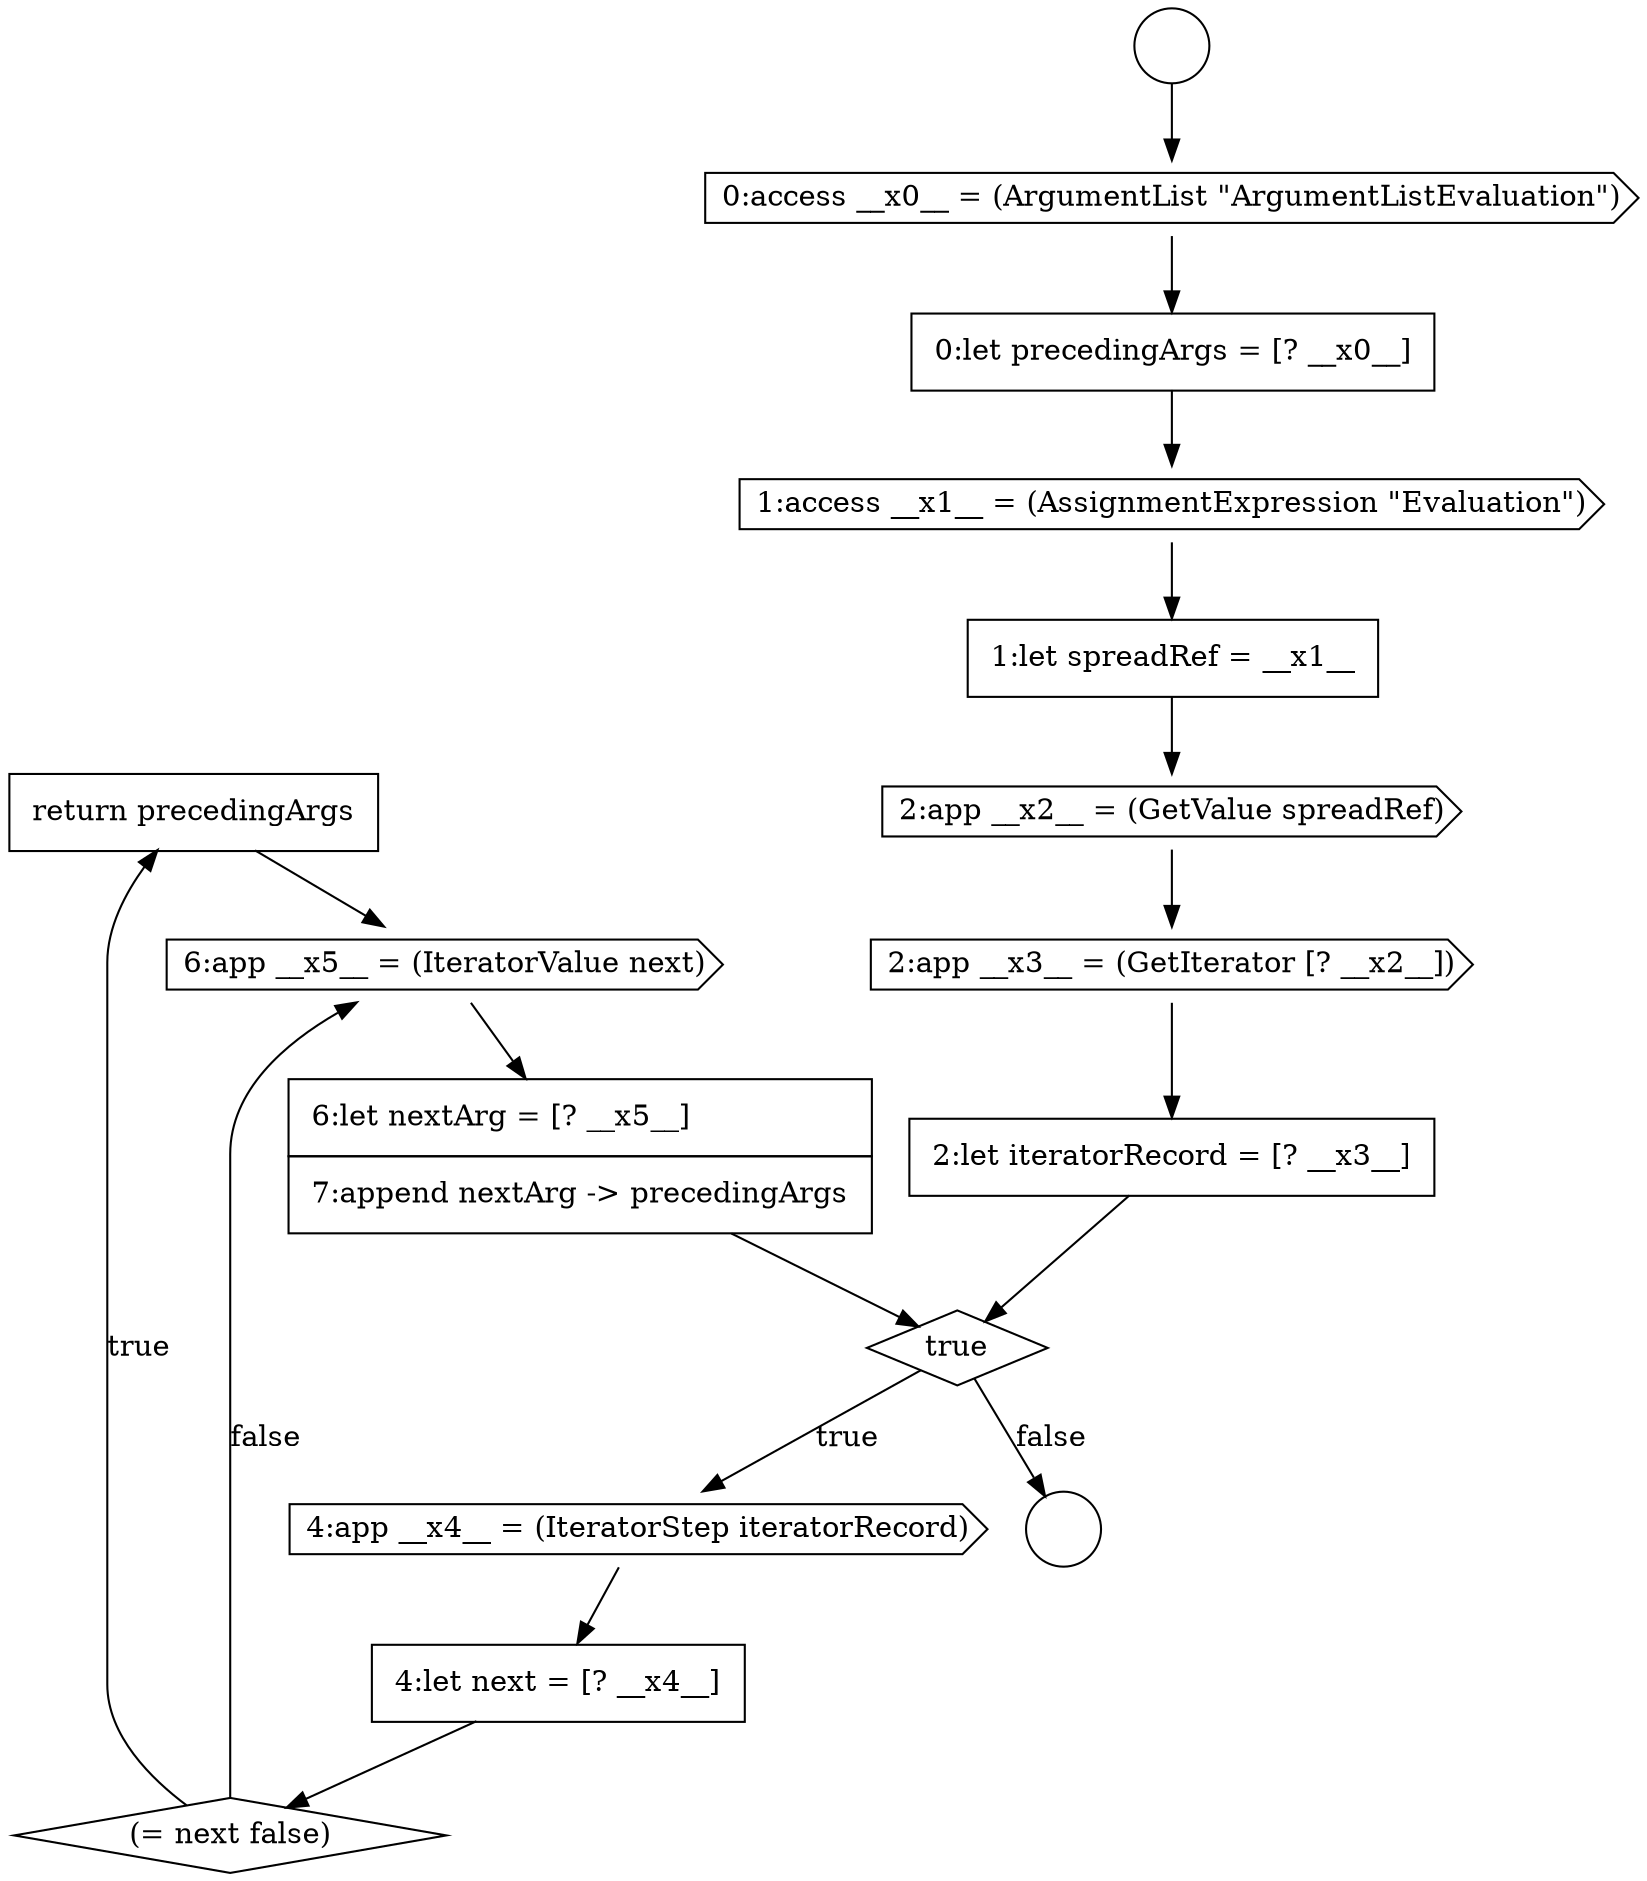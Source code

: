 digraph {
  node4824 [shape=none, margin=0, label=<<font color="black">
    <table border="0" cellborder="1" cellspacing="0" cellpadding="10">
      <tr><td align="left">return precedingArgs</td></tr>
    </table>
  </font>> color="black" fillcolor="white" style=filled]
  node4825 [shape=cds, label=<<font color="black">6:app __x5__ = (IteratorValue next)</font>> color="black" fillcolor="white" style=filled]
  node4821 [shape=cds, label=<<font color="black">4:app __x4__ = (IteratorStep iteratorRecord)</font>> color="black" fillcolor="white" style=filled]
  node4817 [shape=cds, label=<<font color="black">2:app __x2__ = (GetValue spreadRef)</font>> color="black" fillcolor="white" style=filled]
  node4814 [shape=none, margin=0, label=<<font color="black">
    <table border="0" cellborder="1" cellspacing="0" cellpadding="10">
      <tr><td align="left">0:let precedingArgs = [? __x0__]</td></tr>
    </table>
  </font>> color="black" fillcolor="white" style=filled]
  node4822 [shape=none, margin=0, label=<<font color="black">
    <table border="0" cellborder="1" cellspacing="0" cellpadding="10">
      <tr><td align="left">4:let next = [? __x4__]</td></tr>
    </table>
  </font>> color="black" fillcolor="white" style=filled]
  node4818 [shape=cds, label=<<font color="black">2:app __x3__ = (GetIterator [? __x2__])</font>> color="black" fillcolor="white" style=filled]
  node4819 [shape=none, margin=0, label=<<font color="black">
    <table border="0" cellborder="1" cellspacing="0" cellpadding="10">
      <tr><td align="left">2:let iteratorRecord = [? __x3__]</td></tr>
    </table>
  </font>> color="black" fillcolor="white" style=filled]
  node4823 [shape=diamond, label=<<font color="black">(= next false)</font>> color="black" fillcolor="white" style=filled]
  node4826 [shape=none, margin=0, label=<<font color="black">
    <table border="0" cellborder="1" cellspacing="0" cellpadding="10">
      <tr><td align="left">6:let nextArg = [? __x5__]</td></tr>
      <tr><td align="left">7:append nextArg -&gt; precedingArgs</td></tr>
    </table>
  </font>> color="black" fillcolor="white" style=filled]
  node4820 [shape=diamond, label=<<font color="black">true</font>> color="black" fillcolor="white" style=filled]
  node4815 [shape=cds, label=<<font color="black">1:access __x1__ = (AssignmentExpression &quot;Evaluation&quot;)</font>> color="black" fillcolor="white" style=filled]
  node4813 [shape=cds, label=<<font color="black">0:access __x0__ = (ArgumentList &quot;ArgumentListEvaluation&quot;)</font>> color="black" fillcolor="white" style=filled]
  node4812 [shape=circle label=" " color="black" fillcolor="white" style=filled]
  node4816 [shape=none, margin=0, label=<<font color="black">
    <table border="0" cellborder="1" cellspacing="0" cellpadding="10">
      <tr><td align="left">1:let spreadRef = __x1__</td></tr>
    </table>
  </font>> color="black" fillcolor="white" style=filled]
  node4811 [shape=circle label=" " color="black" fillcolor="white" style=filled]
  node4826 -> node4820 [ color="black"]
  node4820 -> node4821 [label=<<font color="black">true</font>> color="black"]
  node4820 -> node4812 [label=<<font color="black">false</font>> color="black"]
  node4823 -> node4824 [label=<<font color="black">true</font>> color="black"]
  node4823 -> node4825 [label=<<font color="black">false</font>> color="black"]
  node4817 -> node4818 [ color="black"]
  node4814 -> node4815 [ color="black"]
  node4825 -> node4826 [ color="black"]
  node4822 -> node4823 [ color="black"]
  node4815 -> node4816 [ color="black"]
  node4824 -> node4825 [ color="black"]
  node4819 -> node4820 [ color="black"]
  node4813 -> node4814 [ color="black"]
  node4816 -> node4817 [ color="black"]
  node4821 -> node4822 [ color="black"]
  node4811 -> node4813 [ color="black"]
  node4818 -> node4819 [ color="black"]
}
